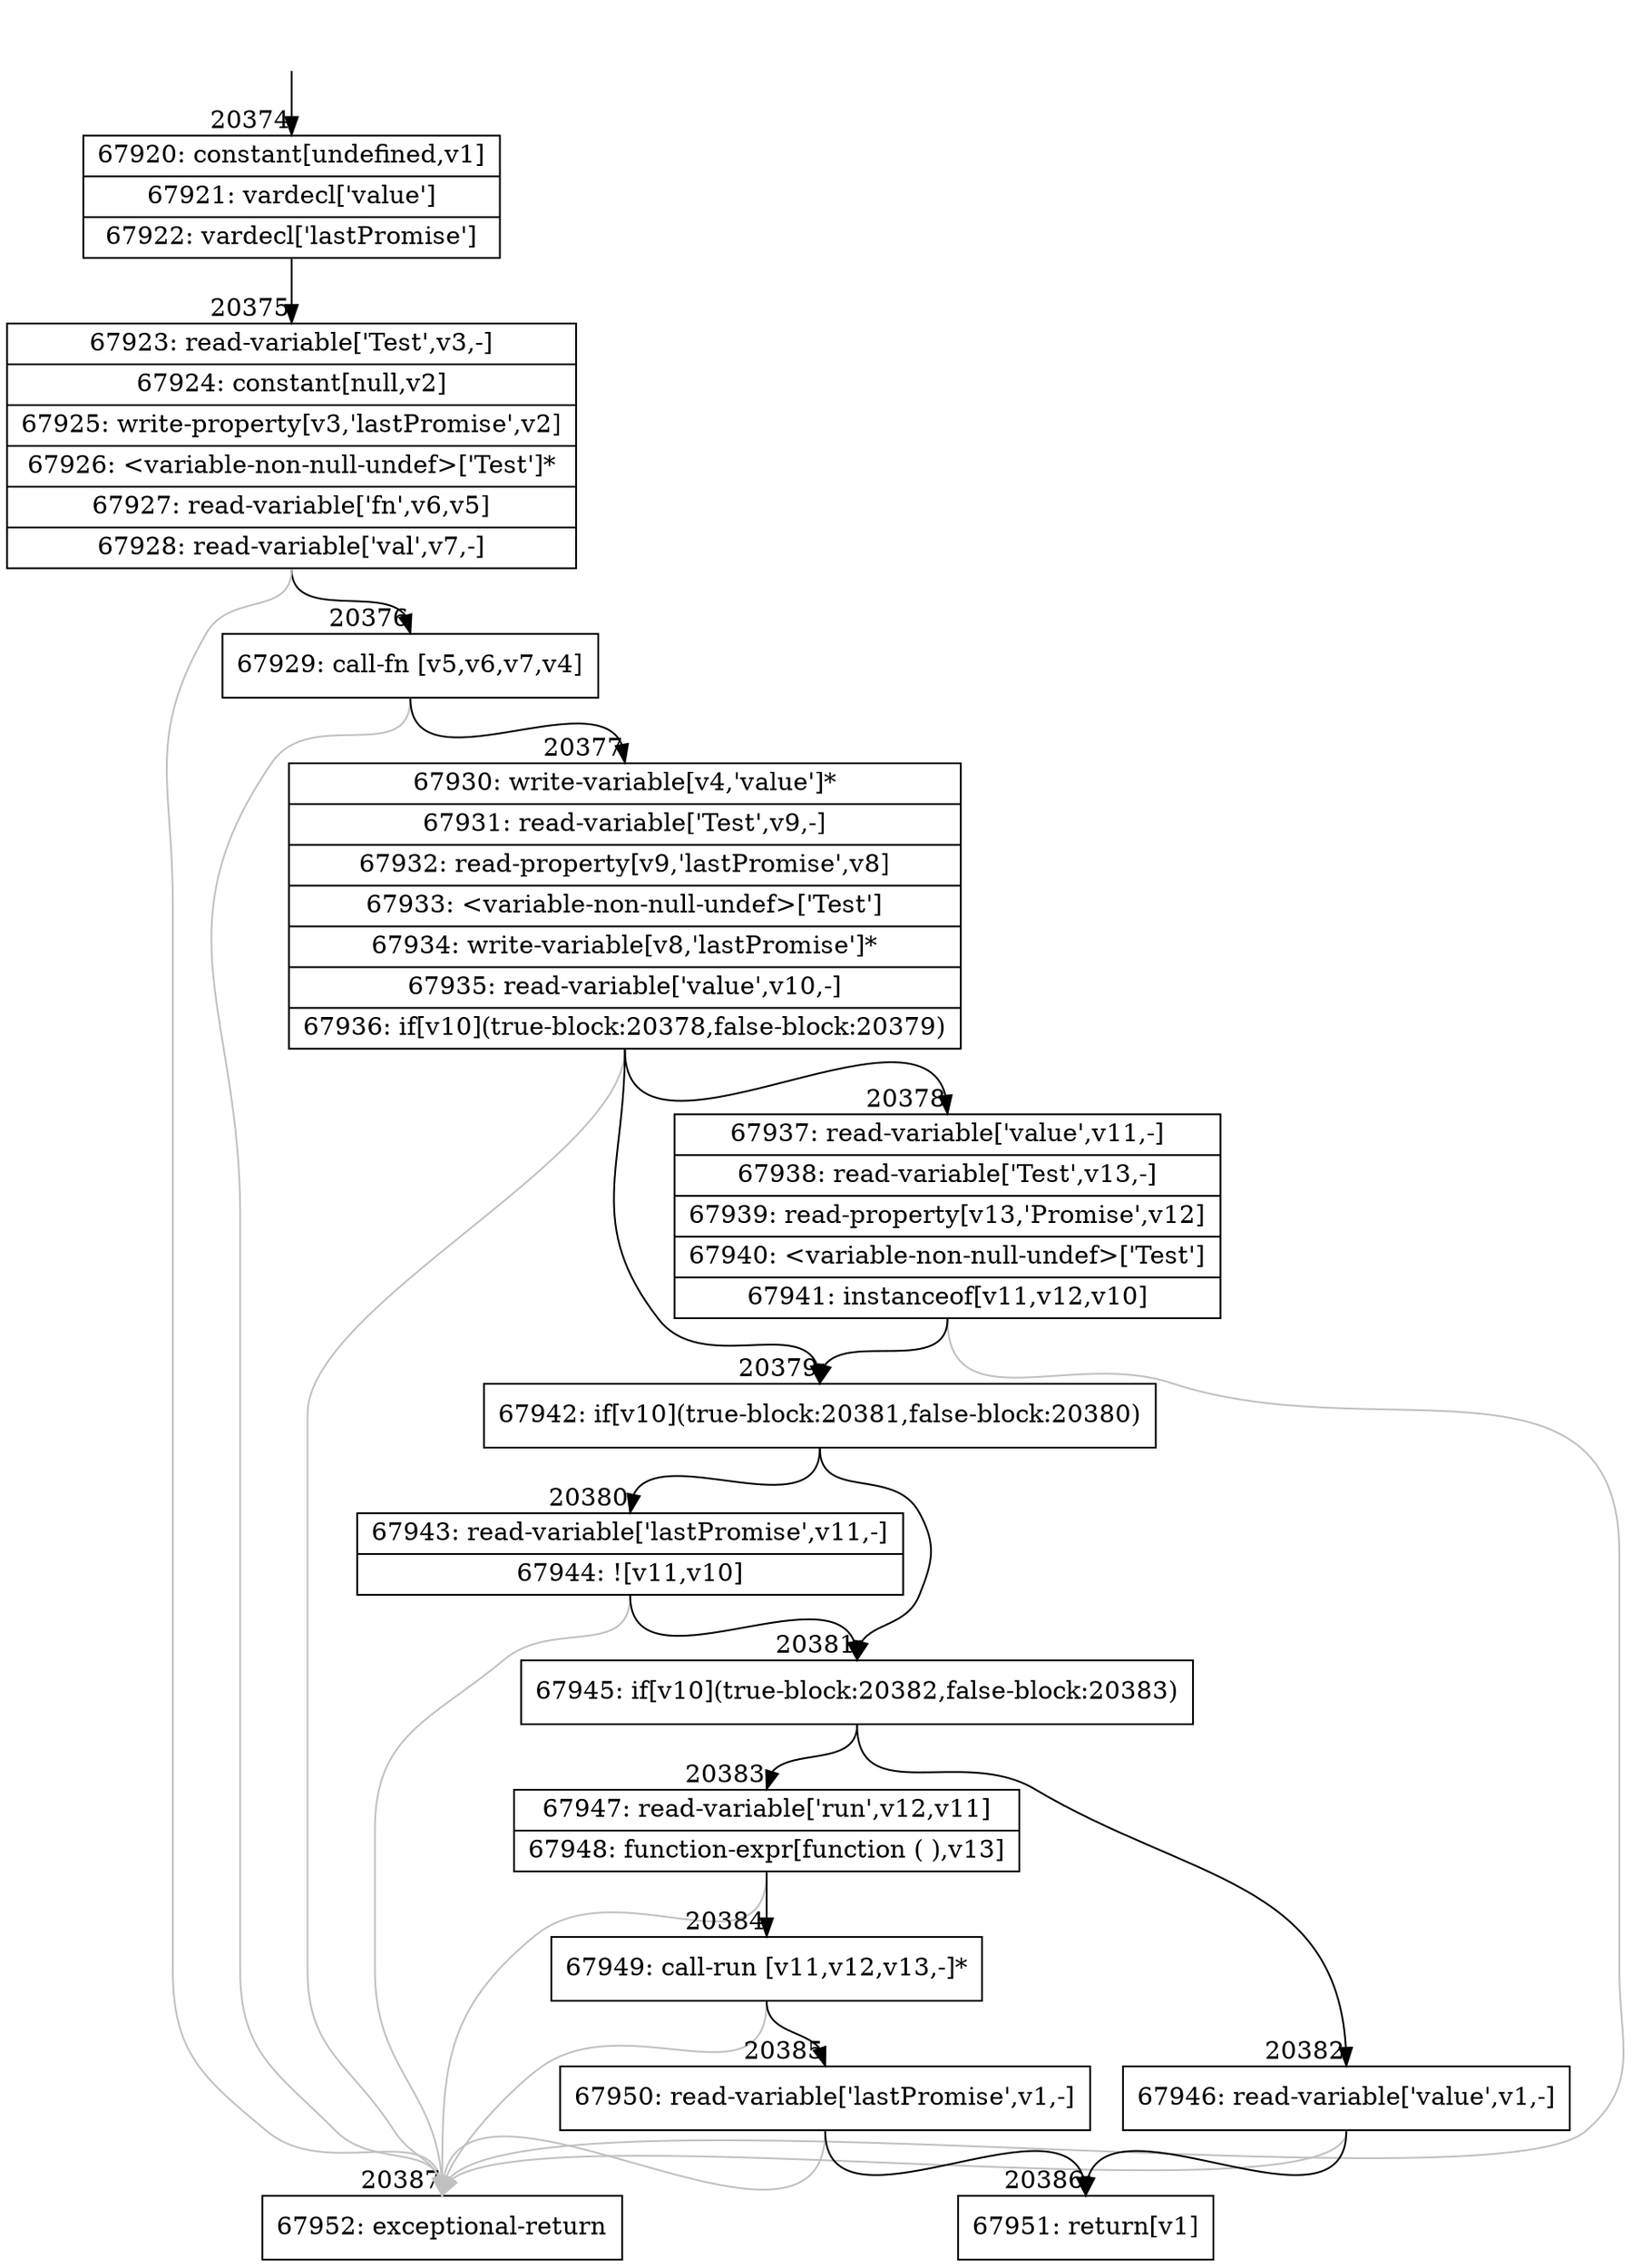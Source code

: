 digraph {
rankdir="TD"
BB_entry1777[shape=none,label=""];
BB_entry1777 -> BB20374 [tailport=s, headport=n, headlabel="    20374"]
BB20374 [shape=record label="{67920: constant[undefined,v1]|67921: vardecl['value']|67922: vardecl['lastPromise']}" ] 
BB20374 -> BB20375 [tailport=s, headport=n, headlabel="      20375"]
BB20375 [shape=record label="{67923: read-variable['Test',v3,-]|67924: constant[null,v2]|67925: write-property[v3,'lastPromise',v2]|67926: \<variable-non-null-undef\>['Test']*|67927: read-variable['fn',v6,v5]|67928: read-variable['val',v7,-]}" ] 
BB20375 -> BB20376 [tailport=s, headport=n, headlabel="      20376"]
BB20375 -> BB20387 [tailport=s, headport=n, color=gray, headlabel="      20387"]
BB20376 [shape=record label="{67929: call-fn [v5,v6,v7,v4]}" ] 
BB20376 -> BB20377 [tailport=s, headport=n, headlabel="      20377"]
BB20376 -> BB20387 [tailport=s, headport=n, color=gray]
BB20377 [shape=record label="{67930: write-variable[v4,'value']*|67931: read-variable['Test',v9,-]|67932: read-property[v9,'lastPromise',v8]|67933: \<variable-non-null-undef\>['Test']|67934: write-variable[v8,'lastPromise']*|67935: read-variable['value',v10,-]|67936: if[v10](true-block:20378,false-block:20379)}" ] 
BB20377 -> BB20379 [tailport=s, headport=n, headlabel="      20379"]
BB20377 -> BB20378 [tailport=s, headport=n, headlabel="      20378"]
BB20377 -> BB20387 [tailport=s, headport=n, color=gray]
BB20378 [shape=record label="{67937: read-variable['value',v11,-]|67938: read-variable['Test',v13,-]|67939: read-property[v13,'Promise',v12]|67940: \<variable-non-null-undef\>['Test']|67941: instanceof[v11,v12,v10]}" ] 
BB20378 -> BB20379 [tailport=s, headport=n]
BB20378 -> BB20387 [tailport=s, headport=n, color=gray]
BB20379 [shape=record label="{67942: if[v10](true-block:20381,false-block:20380)}" ] 
BB20379 -> BB20381 [tailport=s, headport=n, headlabel="      20381"]
BB20379 -> BB20380 [tailport=s, headport=n, headlabel="      20380"]
BB20380 [shape=record label="{67943: read-variable['lastPromise',v11,-]|67944: ![v11,v10]}" ] 
BB20380 -> BB20381 [tailport=s, headport=n]
BB20380 -> BB20387 [tailport=s, headport=n, color=gray]
BB20381 [shape=record label="{67945: if[v10](true-block:20382,false-block:20383)}" ] 
BB20381 -> BB20382 [tailport=s, headport=n, headlabel="      20382"]
BB20381 -> BB20383 [tailport=s, headport=n, headlabel="      20383"]
BB20382 [shape=record label="{67946: read-variable['value',v1,-]}" ] 
BB20382 -> BB20386 [tailport=s, headport=n, headlabel="      20386"]
BB20382 -> BB20387 [tailport=s, headport=n, color=gray]
BB20383 [shape=record label="{67947: read-variable['run',v12,v11]|67948: function-expr[function ( ),v13]}" ] 
BB20383 -> BB20384 [tailport=s, headport=n, headlabel="      20384"]
BB20383 -> BB20387 [tailport=s, headport=n, color=gray]
BB20384 [shape=record label="{67949: call-run [v11,v12,v13,-]*}" ] 
BB20384 -> BB20385 [tailport=s, headport=n, headlabel="      20385"]
BB20384 -> BB20387 [tailport=s, headport=n, color=gray]
BB20385 [shape=record label="{67950: read-variable['lastPromise',v1,-]}" ] 
BB20385 -> BB20386 [tailport=s, headport=n]
BB20385 -> BB20387 [tailport=s, headport=n, color=gray]
BB20386 [shape=record label="{67951: return[v1]}" ] 
BB20387 [shape=record label="{67952: exceptional-return}" ] 
//#$~ 38234
}
